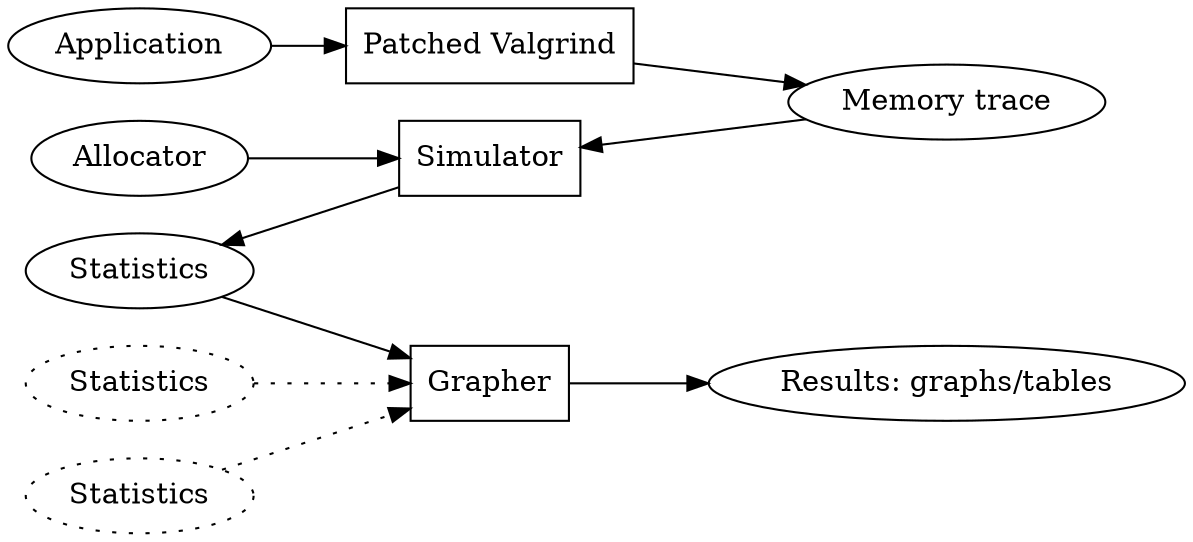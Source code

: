 digraph before {

    /* 

    fs [label="<f1> F1|<f2> F2|<f3> F3"];
    xs [label="<x1> L1|<x2> L2"];
    us [label="<u1> U1|<u2> U2"];
    us3 [label="<u3> (too large) U3"];
    fs2 [label="<f6> F6"];
    as [label="<a> Rest"];

    fs -> xs -> us3 -> fs2;// -> as;

    {rank=same; fs xs us us3 fs2 as}
    */

    rankdir = LR;

    simulator -> allocstats [constraint=false];
    {rank=same; allocator; allocstats; }
    {rank=same; simulator; valgrind; }

    subgraph stats {
        grapher [label="Grapher", shape=box];
        allocstats [label="Statistics"];
        allocstats1 [label="Statistics", style=dotted];
        allocstats1 -> grapher [style=dotted];
        allocstats -> grapher;
        allocstats2 [label="Statistics", style=dotted];
        allocstats2 -> grapher [style=dotted];
        grapher -> results;
        results [label="Results: graphs/tables"];
    }

    subgraph zimulator {
        valgrind [shape=box, label = "Patched Valgrind"];
        simulator [shape=box, label="Simulator"];
        application [label="Application"];
        memtrace [label="Memory trace"];
        allocator [label="Allocator"];

        application -> valgrind;

        valgrind -> memtrace;

        memtrace -> simulator;
        allocator -> simulator;
    }
}

